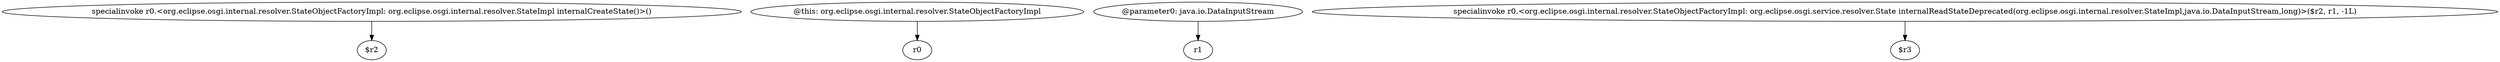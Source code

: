 digraph g {
0[label="specialinvoke r0.<org.eclipse.osgi.internal.resolver.StateObjectFactoryImpl: org.eclipse.osgi.internal.resolver.StateImpl internalCreateState()>()"]
1[label="$r2"]
0->1[label=""]
2[label="@this: org.eclipse.osgi.internal.resolver.StateObjectFactoryImpl"]
3[label="r0"]
2->3[label=""]
4[label="@parameter0: java.io.DataInputStream"]
5[label="r1"]
4->5[label=""]
6[label="specialinvoke r0.<org.eclipse.osgi.internal.resolver.StateObjectFactoryImpl: org.eclipse.osgi.service.resolver.State internalReadStateDeprecated(org.eclipse.osgi.internal.resolver.StateImpl,java.io.DataInputStream,long)>($r2, r1, -1L)"]
7[label="$r3"]
6->7[label=""]
}